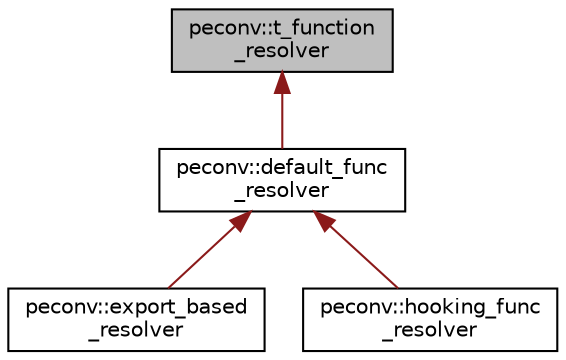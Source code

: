 digraph "peconv::t_function_resolver"
{
 // LATEX_PDF_SIZE
  edge [fontname="Helvetica",fontsize="10",labelfontname="Helvetica",labelfontsize="10"];
  node [fontname="Helvetica",fontsize="10",shape=record];
  Node1 [label="peconv::t_function\l_resolver",height=0.2,width=0.4,color="black", fillcolor="grey75", style="filled", fontcolor="black",tooltip=" "];
  Node1 -> Node2 [dir="back",color="firebrick4",fontsize="10",style="solid",fontname="Helvetica"];
  Node2 [label="peconv::default_func\l_resolver",height=0.2,width=0.4,color="black", fillcolor="white", style="filled",URL="$classpeconv_1_1default__func__resolver.html",tooltip=" "];
  Node2 -> Node3 [dir="back",color="firebrick4",fontsize="10",style="solid",fontname="Helvetica"];
  Node3 [label="peconv::export_based\l_resolver",height=0.2,width=0.4,color="black", fillcolor="white", style="filled",URL="$classpeconv_1_1export__based__resolver.html",tooltip=" "];
  Node2 -> Node4 [dir="back",color="firebrick4",fontsize="10",style="solid",fontname="Helvetica"];
  Node4 [label="peconv::hooking_func\l_resolver",height=0.2,width=0.4,color="black", fillcolor="white", style="filled",URL="$classpeconv_1_1hooking__func__resolver.html",tooltip=" "];
}
